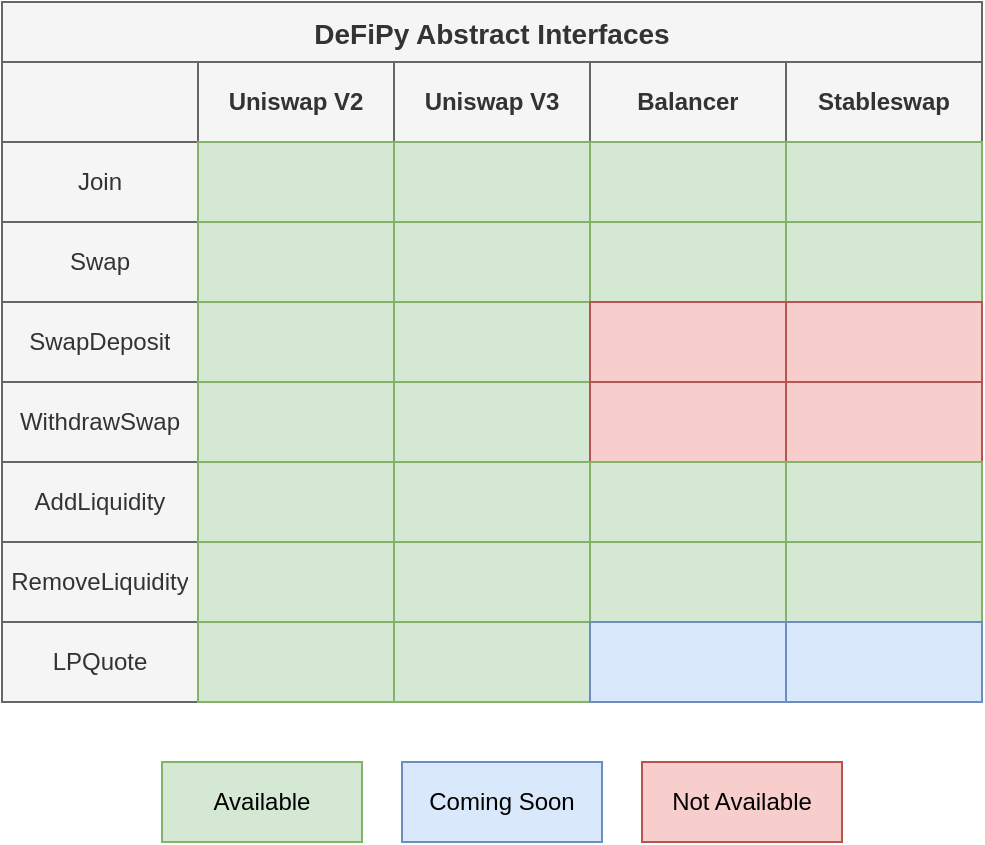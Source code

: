 <mxfile version="27.0.9">
  <diagram name="Page-1" id="juA7UU1YTynV93mA4CoT">
    <mxGraphModel dx="1004" dy="1457" grid="0" gridSize="10" guides="1" tooltips="1" connect="1" arrows="1" fold="1" page="0" pageScale="1" pageWidth="850" pageHeight="1100" math="0" shadow="0">
      <root>
        <mxCell id="0" />
        <mxCell id="1" parent="0" />
        <mxCell id="jbloiGcfbBi2ztfxrmH3-165" value="DeFiPy Abstract Interfaces" style="shape=table;startSize=30;container=1;collapsible=0;childLayout=tableLayout;perimeterSpacing=1;swimlaneFillColor=none;fillColor=#f5f5f5;fontColor=#333333;strokeColor=#666666;fontStyle=1;fontSize=14;" parent="1" vertex="1">
          <mxGeometry x="-120" y="-510" width="490" height="350" as="geometry" />
        </mxCell>
        <mxCell id="jbloiGcfbBi2ztfxrmH3-166" value="" style="shape=tableRow;horizontal=0;startSize=0;swimlaneHead=0;swimlaneBody=0;strokeColor=inherit;top=0;left=0;bottom=0;right=0;collapsible=0;dropTarget=0;fillColor=none;points=[[0,0.5],[1,0.5]];portConstraint=eastwest;" parent="jbloiGcfbBi2ztfxrmH3-165" vertex="1">
          <mxGeometry y="30" width="490" height="40" as="geometry" />
        </mxCell>
        <mxCell id="jbloiGcfbBi2ztfxrmH3-167" value="" style="shape=partialRectangle;html=1;whiteSpace=wrap;connectable=0;strokeColor=#666666;overflow=hidden;fillColor=#f5f5f5;top=1;left=1;bottom=1;right=1;pointerEvents=1;fontColor=#333333;" parent="jbloiGcfbBi2ztfxrmH3-166" vertex="1">
          <mxGeometry width="98" height="40" as="geometry">
            <mxRectangle width="98" height="40" as="alternateBounds" />
          </mxGeometry>
        </mxCell>
        <mxCell id="jbloiGcfbBi2ztfxrmH3-168" value="&lt;b&gt;Uniswap V2&lt;/b&gt;" style="shape=partialRectangle;html=1;whiteSpace=wrap;connectable=0;strokeColor=#666666;overflow=hidden;fillColor=#f5f5f5;top=1;left=1;bottom=1;right=1;pointerEvents=1;fontColor=#333333;" parent="jbloiGcfbBi2ztfxrmH3-166" vertex="1">
          <mxGeometry x="98" width="98" height="40" as="geometry">
            <mxRectangle width="98" height="40" as="alternateBounds" />
          </mxGeometry>
        </mxCell>
        <mxCell id="jbloiGcfbBi2ztfxrmH3-169" value="&lt;b&gt;Uniswap V3&lt;/b&gt;" style="shape=partialRectangle;html=1;whiteSpace=wrap;connectable=0;strokeColor=#666666;overflow=hidden;fillColor=#f5f5f5;top=1;left=1;bottom=1;right=1;pointerEvents=1;fontColor=#333333;" parent="jbloiGcfbBi2ztfxrmH3-166" vertex="1">
          <mxGeometry x="196" width="98" height="40" as="geometry">
            <mxRectangle width="98" height="40" as="alternateBounds" />
          </mxGeometry>
        </mxCell>
        <mxCell id="jbloiGcfbBi2ztfxrmH3-170" value="&lt;b&gt;Balancer&lt;/b&gt;" style="shape=partialRectangle;html=1;whiteSpace=wrap;connectable=0;strokeColor=#666666;overflow=hidden;fillColor=#f5f5f5;top=1;left=1;bottom=1;right=1;pointerEvents=1;fontColor=#333333;" parent="jbloiGcfbBi2ztfxrmH3-166" vertex="1">
          <mxGeometry x="294" width="98" height="40" as="geometry">
            <mxRectangle width="98" height="40" as="alternateBounds" />
          </mxGeometry>
        </mxCell>
        <mxCell id="jbloiGcfbBi2ztfxrmH3-171" value="&lt;b&gt;Stableswap&lt;/b&gt;" style="shape=partialRectangle;html=1;whiteSpace=wrap;connectable=0;strokeColor=#666666;overflow=hidden;fillColor=#f5f5f5;top=1;left=1;bottom=1;right=1;pointerEvents=1;fontColor=#333333;" parent="jbloiGcfbBi2ztfxrmH3-166" vertex="1">
          <mxGeometry x="392" width="98" height="40" as="geometry">
            <mxRectangle width="98" height="40" as="alternateBounds" />
          </mxGeometry>
        </mxCell>
        <mxCell id="jbloiGcfbBi2ztfxrmH3-172" value="" style="shape=tableRow;horizontal=0;startSize=0;swimlaneHead=0;swimlaneBody=0;strokeColor=inherit;top=0;left=0;bottom=0;right=0;collapsible=0;dropTarget=0;fillColor=none;points=[[0,0.5],[1,0.5]];portConstraint=eastwest;" parent="jbloiGcfbBi2ztfxrmH3-165" vertex="1">
          <mxGeometry y="70" width="490" height="40" as="geometry" />
        </mxCell>
        <mxCell id="jbloiGcfbBi2ztfxrmH3-173" value="Join" style="shape=partialRectangle;html=1;whiteSpace=wrap;connectable=0;strokeColor=#666666;overflow=hidden;fillColor=#f5f5f5;top=1;left=1;bottom=1;right=1;pointerEvents=1;fontColor=#333333;" parent="jbloiGcfbBi2ztfxrmH3-172" vertex="1">
          <mxGeometry width="98" height="40" as="geometry">
            <mxRectangle width="98" height="40" as="alternateBounds" />
          </mxGeometry>
        </mxCell>
        <mxCell id="jbloiGcfbBi2ztfxrmH3-174" value="" style="shape=partialRectangle;html=1;whiteSpace=wrap;connectable=0;strokeColor=#82b366;overflow=hidden;fillColor=#d5e8d4;top=1;left=1;bottom=1;right=1;pointerEvents=1;perimeterSpacing=0;fillStyle=solid;" parent="jbloiGcfbBi2ztfxrmH3-172" vertex="1">
          <mxGeometry x="98" width="98" height="40" as="geometry">
            <mxRectangle width="98" height="40" as="alternateBounds" />
          </mxGeometry>
        </mxCell>
        <mxCell id="jbloiGcfbBi2ztfxrmH3-175" value="" style="shape=partialRectangle;html=1;whiteSpace=wrap;connectable=0;strokeColor=#82b366;overflow=hidden;fillColor=#d5e8d4;top=1;left=1;bottom=1;right=1;pointerEvents=1;fillStyle=solid;" parent="jbloiGcfbBi2ztfxrmH3-172" vertex="1">
          <mxGeometry x="196" width="98" height="40" as="geometry">
            <mxRectangle width="98" height="40" as="alternateBounds" />
          </mxGeometry>
        </mxCell>
        <mxCell id="jbloiGcfbBi2ztfxrmH3-176" value="" style="shape=partialRectangle;html=1;whiteSpace=wrap;connectable=0;strokeColor=#82b366;overflow=hidden;fillColor=#d5e8d4;top=1;left=1;bottom=1;right=1;pointerEvents=1;shadow=0;" parent="jbloiGcfbBi2ztfxrmH3-172" vertex="1">
          <mxGeometry x="294" width="98" height="40" as="geometry">
            <mxRectangle width="98" height="40" as="alternateBounds" />
          </mxGeometry>
        </mxCell>
        <mxCell id="jbloiGcfbBi2ztfxrmH3-177" value="" style="shape=partialRectangle;html=1;whiteSpace=wrap;connectable=0;strokeColor=#82b366;overflow=hidden;fillColor=#d5e8d4;top=1;left=1;bottom=1;right=1;pointerEvents=1;" parent="jbloiGcfbBi2ztfxrmH3-172" vertex="1">
          <mxGeometry x="392" width="98" height="40" as="geometry">
            <mxRectangle width="98" height="40" as="alternateBounds" />
          </mxGeometry>
        </mxCell>
        <mxCell id="jbloiGcfbBi2ztfxrmH3-178" value="" style="shape=tableRow;horizontal=0;startSize=0;swimlaneHead=0;swimlaneBody=0;strokeColor=inherit;top=0;left=0;bottom=0;right=0;collapsible=0;dropTarget=0;fillColor=none;points=[[0,0.5],[1,0.5]];portConstraint=eastwest;" parent="jbloiGcfbBi2ztfxrmH3-165" vertex="1">
          <mxGeometry y="110" width="490" height="40" as="geometry" />
        </mxCell>
        <mxCell id="jbloiGcfbBi2ztfxrmH3-179" value="Swap" style="shape=partialRectangle;html=1;whiteSpace=wrap;connectable=0;strokeColor=#666666;overflow=hidden;fillColor=#f5f5f5;top=1;left=1;bottom=1;right=1;pointerEvents=1;fontColor=#333333;" parent="jbloiGcfbBi2ztfxrmH3-178" vertex="1">
          <mxGeometry width="98" height="40" as="geometry">
            <mxRectangle width="98" height="40" as="alternateBounds" />
          </mxGeometry>
        </mxCell>
        <mxCell id="jbloiGcfbBi2ztfxrmH3-180" value="" style="shape=partialRectangle;html=1;whiteSpace=wrap;connectable=0;strokeColor=#82b366;overflow=hidden;fillColor=#d5e8d4;top=1;left=1;bottom=1;right=1;pointerEvents=1;" parent="jbloiGcfbBi2ztfxrmH3-178" vertex="1">
          <mxGeometry x="98" width="98" height="40" as="geometry">
            <mxRectangle width="98" height="40" as="alternateBounds" />
          </mxGeometry>
        </mxCell>
        <mxCell id="jbloiGcfbBi2ztfxrmH3-181" value="" style="shape=partialRectangle;html=1;whiteSpace=wrap;connectable=0;strokeColor=#82b366;overflow=hidden;fillColor=#d5e8d4;top=1;left=1;bottom=1;right=1;pointerEvents=1;" parent="jbloiGcfbBi2ztfxrmH3-178" vertex="1">
          <mxGeometry x="196" width="98" height="40" as="geometry">
            <mxRectangle width="98" height="40" as="alternateBounds" />
          </mxGeometry>
        </mxCell>
        <mxCell id="jbloiGcfbBi2ztfxrmH3-182" value="" style="shape=partialRectangle;html=1;whiteSpace=wrap;connectable=0;strokeColor=#82b366;overflow=hidden;fillColor=#d5e8d4;top=1;left=1;bottom=1;right=1;pointerEvents=1;" parent="jbloiGcfbBi2ztfxrmH3-178" vertex="1">
          <mxGeometry x="294" width="98" height="40" as="geometry">
            <mxRectangle width="98" height="40" as="alternateBounds" />
          </mxGeometry>
        </mxCell>
        <mxCell id="jbloiGcfbBi2ztfxrmH3-183" value="" style="shape=partialRectangle;html=1;whiteSpace=wrap;connectable=0;strokeColor=#82b366;overflow=hidden;fillColor=#d5e8d4;top=1;left=1;bottom=1;right=1;pointerEvents=1;" parent="jbloiGcfbBi2ztfxrmH3-178" vertex="1">
          <mxGeometry x="392" width="98" height="40" as="geometry">
            <mxRectangle width="98" height="40" as="alternateBounds" />
          </mxGeometry>
        </mxCell>
        <mxCell id="jbloiGcfbBi2ztfxrmH3-184" value="" style="shape=tableRow;horizontal=0;startSize=0;swimlaneHead=0;swimlaneBody=0;strokeColor=inherit;top=0;left=0;bottom=0;right=0;collapsible=0;dropTarget=0;fillColor=none;points=[[0,0.5],[1,0.5]];portConstraint=eastwest;" parent="jbloiGcfbBi2ztfxrmH3-165" vertex="1">
          <mxGeometry y="150" width="490" height="40" as="geometry" />
        </mxCell>
        <mxCell id="jbloiGcfbBi2ztfxrmH3-185" value="SwapDeposit" style="shape=partialRectangle;html=1;whiteSpace=wrap;connectable=0;strokeColor=#666666;overflow=hidden;fillColor=#f5f5f5;top=1;left=1;bottom=1;right=1;pointerEvents=1;fontColor=#333333;" parent="jbloiGcfbBi2ztfxrmH3-184" vertex="1">
          <mxGeometry width="98" height="40" as="geometry">
            <mxRectangle width="98" height="40" as="alternateBounds" />
          </mxGeometry>
        </mxCell>
        <mxCell id="jbloiGcfbBi2ztfxrmH3-186" value="" style="shape=partialRectangle;html=1;whiteSpace=wrap;connectable=0;strokeColor=#82b366;overflow=hidden;fillColor=#d5e8d4;top=1;left=1;bottom=1;right=1;pointerEvents=1;" parent="jbloiGcfbBi2ztfxrmH3-184" vertex="1">
          <mxGeometry x="98" width="98" height="40" as="geometry">
            <mxRectangle width="98" height="40" as="alternateBounds" />
          </mxGeometry>
        </mxCell>
        <mxCell id="jbloiGcfbBi2ztfxrmH3-187" value="" style="shape=partialRectangle;html=1;whiteSpace=wrap;connectable=0;strokeColor=#82b366;overflow=hidden;fillColor=#d5e8d4;top=1;left=1;bottom=1;right=1;pointerEvents=1;" parent="jbloiGcfbBi2ztfxrmH3-184" vertex="1">
          <mxGeometry x="196" width="98" height="40" as="geometry">
            <mxRectangle width="98" height="40" as="alternateBounds" />
          </mxGeometry>
        </mxCell>
        <mxCell id="jbloiGcfbBi2ztfxrmH3-188" value="" style="shape=partialRectangle;html=1;whiteSpace=wrap;connectable=0;strokeColor=#b85450;overflow=hidden;fillColor=#f8cecc;top=1;left=1;bottom=1;right=1;pointerEvents=1;" parent="jbloiGcfbBi2ztfxrmH3-184" vertex="1">
          <mxGeometry x="294" width="98" height="40" as="geometry">
            <mxRectangle width="98" height="40" as="alternateBounds" />
          </mxGeometry>
        </mxCell>
        <mxCell id="jbloiGcfbBi2ztfxrmH3-189" value="" style="shape=partialRectangle;html=1;whiteSpace=wrap;connectable=0;strokeColor=#b85450;overflow=hidden;fillColor=#f8cecc;top=1;left=1;bottom=1;right=1;pointerEvents=1;" parent="jbloiGcfbBi2ztfxrmH3-184" vertex="1">
          <mxGeometry x="392" width="98" height="40" as="geometry">
            <mxRectangle width="98" height="40" as="alternateBounds" />
          </mxGeometry>
        </mxCell>
        <mxCell id="jbloiGcfbBi2ztfxrmH3-190" value="" style="shape=tableRow;horizontal=0;startSize=0;swimlaneHead=0;swimlaneBody=0;strokeColor=inherit;top=0;left=0;bottom=0;right=0;collapsible=0;dropTarget=0;fillColor=none;points=[[0,0.5],[1,0.5]];portConstraint=eastwest;" parent="jbloiGcfbBi2ztfxrmH3-165" vertex="1">
          <mxGeometry y="190" width="490" height="40" as="geometry" />
        </mxCell>
        <mxCell id="jbloiGcfbBi2ztfxrmH3-191" value="WithdrawSwap" style="shape=partialRectangle;html=1;whiteSpace=wrap;connectable=0;strokeColor=#666666;overflow=hidden;fillColor=#f5f5f5;top=1;left=1;bottom=1;right=1;pointerEvents=1;fontColor=#333333;" parent="jbloiGcfbBi2ztfxrmH3-190" vertex="1">
          <mxGeometry width="98" height="40" as="geometry">
            <mxRectangle width="98" height="40" as="alternateBounds" />
          </mxGeometry>
        </mxCell>
        <mxCell id="jbloiGcfbBi2ztfxrmH3-192" value="" style="shape=partialRectangle;html=1;whiteSpace=wrap;connectable=0;strokeColor=#82b366;overflow=hidden;fillColor=#d5e8d4;top=1;left=1;bottom=1;right=1;pointerEvents=1;" parent="jbloiGcfbBi2ztfxrmH3-190" vertex="1">
          <mxGeometry x="98" width="98" height="40" as="geometry">
            <mxRectangle width="98" height="40" as="alternateBounds" />
          </mxGeometry>
        </mxCell>
        <mxCell id="jbloiGcfbBi2ztfxrmH3-193" value="" style="shape=partialRectangle;html=1;whiteSpace=wrap;connectable=0;strokeColor=#82b366;overflow=hidden;fillColor=#d5e8d4;top=1;left=1;bottom=1;right=1;pointerEvents=1;" parent="jbloiGcfbBi2ztfxrmH3-190" vertex="1">
          <mxGeometry x="196" width="98" height="40" as="geometry">
            <mxRectangle width="98" height="40" as="alternateBounds" />
          </mxGeometry>
        </mxCell>
        <mxCell id="jbloiGcfbBi2ztfxrmH3-194" value="" style="shape=partialRectangle;html=1;whiteSpace=wrap;connectable=0;strokeColor=#b85450;overflow=hidden;fillColor=#f8cecc;top=1;left=1;bottom=1;right=1;pointerEvents=1;" parent="jbloiGcfbBi2ztfxrmH3-190" vertex="1">
          <mxGeometry x="294" width="98" height="40" as="geometry">
            <mxRectangle width="98" height="40" as="alternateBounds" />
          </mxGeometry>
        </mxCell>
        <mxCell id="jbloiGcfbBi2ztfxrmH3-195" value="" style="shape=partialRectangle;html=1;whiteSpace=wrap;connectable=0;strokeColor=#b85450;overflow=hidden;fillColor=#f8cecc;top=1;left=1;bottom=1;right=1;pointerEvents=1;" parent="jbloiGcfbBi2ztfxrmH3-190" vertex="1">
          <mxGeometry x="392" width="98" height="40" as="geometry">
            <mxRectangle width="98" height="40" as="alternateBounds" />
          </mxGeometry>
        </mxCell>
        <mxCell id="jbloiGcfbBi2ztfxrmH3-196" value="" style="shape=tableRow;horizontal=0;startSize=0;swimlaneHead=0;swimlaneBody=0;strokeColor=inherit;top=0;left=0;bottom=0;right=0;collapsible=0;dropTarget=0;fillColor=none;points=[[0,0.5],[1,0.5]];portConstraint=eastwest;" parent="jbloiGcfbBi2ztfxrmH3-165" vertex="1">
          <mxGeometry y="230" width="490" height="40" as="geometry" />
        </mxCell>
        <mxCell id="jbloiGcfbBi2ztfxrmH3-197" value="AddLiquidity" style="shape=partialRectangle;html=1;whiteSpace=wrap;connectable=0;strokeColor=#666666;overflow=hidden;fillColor=#f5f5f5;top=1;left=1;bottom=1;right=1;pointerEvents=1;fontColor=#333333;" parent="jbloiGcfbBi2ztfxrmH3-196" vertex="1">
          <mxGeometry width="98" height="40" as="geometry">
            <mxRectangle width="98" height="40" as="alternateBounds" />
          </mxGeometry>
        </mxCell>
        <mxCell id="jbloiGcfbBi2ztfxrmH3-198" value="" style="shape=partialRectangle;html=1;whiteSpace=wrap;connectable=0;strokeColor=#82b366;overflow=hidden;fillColor=#d5e8d4;top=1;left=1;bottom=1;right=1;pointerEvents=1;" parent="jbloiGcfbBi2ztfxrmH3-196" vertex="1">
          <mxGeometry x="98" width="98" height="40" as="geometry">
            <mxRectangle width="98" height="40" as="alternateBounds" />
          </mxGeometry>
        </mxCell>
        <mxCell id="jbloiGcfbBi2ztfxrmH3-199" value="" style="shape=partialRectangle;html=1;whiteSpace=wrap;connectable=0;strokeColor=#82b366;overflow=hidden;fillColor=#d5e8d4;top=1;left=1;bottom=1;right=1;pointerEvents=1;" parent="jbloiGcfbBi2ztfxrmH3-196" vertex="1">
          <mxGeometry x="196" width="98" height="40" as="geometry">
            <mxRectangle width="98" height="40" as="alternateBounds" />
          </mxGeometry>
        </mxCell>
        <mxCell id="jbloiGcfbBi2ztfxrmH3-200" value="" style="shape=partialRectangle;html=1;whiteSpace=wrap;connectable=0;strokeColor=#82b366;overflow=hidden;fillColor=#d5e8d4;top=1;left=1;bottom=1;right=1;pointerEvents=1;" parent="jbloiGcfbBi2ztfxrmH3-196" vertex="1">
          <mxGeometry x="294" width="98" height="40" as="geometry">
            <mxRectangle width="98" height="40" as="alternateBounds" />
          </mxGeometry>
        </mxCell>
        <mxCell id="jbloiGcfbBi2ztfxrmH3-201" value="" style="shape=partialRectangle;html=1;whiteSpace=wrap;connectable=0;strokeColor=#82b366;overflow=hidden;fillColor=#d5e8d4;top=1;left=1;bottom=1;right=1;pointerEvents=1;" parent="jbloiGcfbBi2ztfxrmH3-196" vertex="1">
          <mxGeometry x="392" width="98" height="40" as="geometry">
            <mxRectangle width="98" height="40" as="alternateBounds" />
          </mxGeometry>
        </mxCell>
        <mxCell id="jbloiGcfbBi2ztfxrmH3-202" value="" style="shape=tableRow;horizontal=0;startSize=0;swimlaneHead=0;swimlaneBody=0;strokeColor=inherit;top=0;left=0;bottom=0;right=0;collapsible=0;dropTarget=0;fillColor=none;points=[[0,0.5],[1,0.5]];portConstraint=eastwest;" parent="jbloiGcfbBi2ztfxrmH3-165" vertex="1">
          <mxGeometry y="270" width="490" height="40" as="geometry" />
        </mxCell>
        <mxCell id="jbloiGcfbBi2ztfxrmH3-203" value="RemoveLiquidity" style="shape=partialRectangle;html=1;whiteSpace=wrap;connectable=0;strokeColor=#666666;overflow=hidden;fillColor=#f5f5f5;top=1;left=1;bottom=1;right=1;pointerEvents=1;fontColor=#333333;" parent="jbloiGcfbBi2ztfxrmH3-202" vertex="1">
          <mxGeometry width="98" height="40" as="geometry">
            <mxRectangle width="98" height="40" as="alternateBounds" />
          </mxGeometry>
        </mxCell>
        <mxCell id="jbloiGcfbBi2ztfxrmH3-204" value="" style="shape=partialRectangle;html=1;whiteSpace=wrap;connectable=0;strokeColor=#82b366;overflow=hidden;fillColor=#d5e8d4;top=1;left=1;bottom=1;right=1;pointerEvents=1;" parent="jbloiGcfbBi2ztfxrmH3-202" vertex="1">
          <mxGeometry x="98" width="98" height="40" as="geometry">
            <mxRectangle width="98" height="40" as="alternateBounds" />
          </mxGeometry>
        </mxCell>
        <mxCell id="jbloiGcfbBi2ztfxrmH3-205" value="" style="shape=partialRectangle;html=1;whiteSpace=wrap;connectable=0;strokeColor=#82b366;overflow=hidden;fillColor=#d5e8d4;top=1;left=1;bottom=1;right=1;pointerEvents=1;" parent="jbloiGcfbBi2ztfxrmH3-202" vertex="1">
          <mxGeometry x="196" width="98" height="40" as="geometry">
            <mxRectangle width="98" height="40" as="alternateBounds" />
          </mxGeometry>
        </mxCell>
        <mxCell id="jbloiGcfbBi2ztfxrmH3-206" value="" style="shape=partialRectangle;html=1;whiteSpace=wrap;connectable=0;strokeColor=#82b366;overflow=hidden;fillColor=#d5e8d4;top=1;left=1;bottom=1;right=1;pointerEvents=1;" parent="jbloiGcfbBi2ztfxrmH3-202" vertex="1">
          <mxGeometry x="294" width="98" height="40" as="geometry">
            <mxRectangle width="98" height="40" as="alternateBounds" />
          </mxGeometry>
        </mxCell>
        <mxCell id="jbloiGcfbBi2ztfxrmH3-207" value="" style="shape=partialRectangle;html=1;whiteSpace=wrap;connectable=0;strokeColor=#82b366;overflow=hidden;fillColor=#d5e8d4;top=1;left=1;bottom=1;right=1;pointerEvents=1;" parent="jbloiGcfbBi2ztfxrmH3-202" vertex="1">
          <mxGeometry x="392" width="98" height="40" as="geometry">
            <mxRectangle width="98" height="40" as="alternateBounds" />
          </mxGeometry>
        </mxCell>
        <mxCell id="zfahaj82edr_LXblbaJG-1" style="shape=tableRow;horizontal=0;startSize=0;swimlaneHead=0;swimlaneBody=0;strokeColor=inherit;top=0;left=0;bottom=0;right=0;collapsible=0;dropTarget=0;fillColor=none;points=[[0,0.5],[1,0.5]];portConstraint=eastwest;" parent="jbloiGcfbBi2ztfxrmH3-165" vertex="1">
          <mxGeometry y="310" width="490" height="40" as="geometry" />
        </mxCell>
        <mxCell id="zfahaj82edr_LXblbaJG-2" value="LPQuote" style="shape=partialRectangle;html=1;whiteSpace=wrap;connectable=0;strokeColor=#666666;overflow=hidden;fillColor=#f5f5f5;top=1;left=1;bottom=1;right=1;pointerEvents=1;fontColor=#333333;" parent="zfahaj82edr_LXblbaJG-1" vertex="1">
          <mxGeometry width="98" height="40" as="geometry">
            <mxRectangle width="98" height="40" as="alternateBounds" />
          </mxGeometry>
        </mxCell>
        <mxCell id="zfahaj82edr_LXblbaJG-3" style="shape=partialRectangle;html=1;whiteSpace=wrap;connectable=0;strokeColor=#82b366;overflow=hidden;fillColor=#d5e8d4;top=1;left=1;bottom=1;right=1;pointerEvents=1;" parent="zfahaj82edr_LXblbaJG-1" vertex="1">
          <mxGeometry x="98" width="98" height="40" as="geometry">
            <mxRectangle width="98" height="40" as="alternateBounds" />
          </mxGeometry>
        </mxCell>
        <mxCell id="zfahaj82edr_LXblbaJG-4" style="shape=partialRectangle;html=1;whiteSpace=wrap;connectable=0;strokeColor=#82b366;overflow=hidden;fillColor=#d5e8d4;top=1;left=1;bottom=1;right=1;pointerEvents=1;" parent="zfahaj82edr_LXblbaJG-1" vertex="1">
          <mxGeometry x="196" width="98" height="40" as="geometry">
            <mxRectangle width="98" height="40" as="alternateBounds" />
          </mxGeometry>
        </mxCell>
        <mxCell id="zfahaj82edr_LXblbaJG-5" style="shape=partialRectangle;html=1;whiteSpace=wrap;connectable=0;strokeColor=#6c8ebf;overflow=hidden;fillColor=#dae8fc;top=1;left=1;bottom=1;right=1;pointerEvents=1;" parent="zfahaj82edr_LXblbaJG-1" vertex="1">
          <mxGeometry x="294" width="98" height="40" as="geometry">
            <mxRectangle width="98" height="40" as="alternateBounds" />
          </mxGeometry>
        </mxCell>
        <mxCell id="zfahaj82edr_LXblbaJG-6" style="shape=partialRectangle;html=1;whiteSpace=wrap;connectable=0;strokeColor=#6c8ebf;overflow=hidden;fillColor=#dae8fc;top=1;left=1;bottom=1;right=1;pointerEvents=1;" parent="zfahaj82edr_LXblbaJG-1" vertex="1">
          <mxGeometry x="392" width="98" height="40" as="geometry">
            <mxRectangle width="98" height="40" as="alternateBounds" />
          </mxGeometry>
        </mxCell>
        <mxCell id="jbloiGcfbBi2ztfxrmH3-208" value="Available" style="rounded=0;whiteSpace=wrap;html=1;fillColor=#d5e8d4;strokeColor=#82b366;" parent="1" vertex="1">
          <mxGeometry x="-40" y="-130" width="100" height="40" as="geometry" />
        </mxCell>
        <mxCell id="jbloiGcfbBi2ztfxrmH3-209" value="Coming Soon" style="rounded=0;whiteSpace=wrap;html=1;fillColor=#dae8fc;strokeColor=#6c8ebf;" parent="1" vertex="1">
          <mxGeometry x="80" y="-130" width="100" height="40" as="geometry" />
        </mxCell>
        <mxCell id="jbloiGcfbBi2ztfxrmH3-210" value="Not Available" style="rounded=0;whiteSpace=wrap;html=1;fillColor=#f8cecc;strokeColor=#b85450;" parent="1" vertex="1">
          <mxGeometry x="200" y="-130" width="100" height="40" as="geometry" />
        </mxCell>
      </root>
    </mxGraphModel>
  </diagram>
</mxfile>
